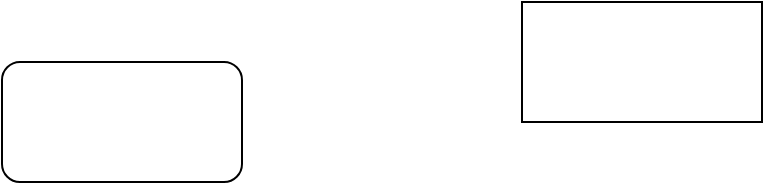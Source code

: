 <mxfile version="15.9.6" type="github">
  <diagram id="8FCFIQcj8RkqdztyOqTP" name="Page-1">
    <mxGraphModel dx="782" dy="474" grid="1" gridSize="10" guides="1" tooltips="1" connect="1" arrows="1" fold="1" page="1" pageScale="1" pageWidth="827" pageHeight="1169" math="0" shadow="0">
      <root>
        <mxCell id="0" />
        <mxCell id="1" parent="0" />
        <mxCell id="XqvU0QAgjmQXc5kRaS3K-1" value="" style="rounded=1;whiteSpace=wrap;html=1;" vertex="1" parent="1">
          <mxGeometry x="280" y="150" width="120" height="60" as="geometry" />
        </mxCell>
        <mxCell id="XqvU0QAgjmQXc5kRaS3K-2" value="" style="rounded=0;whiteSpace=wrap;html=1;" vertex="1" parent="1">
          <mxGeometry x="540" y="120" width="120" height="60" as="geometry" />
        </mxCell>
      </root>
    </mxGraphModel>
  </diagram>
</mxfile>
